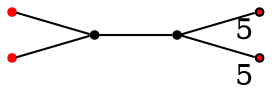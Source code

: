 graph diagram {
node [shape=point,color=black];
rankdir = LR;
subgraph subdiagram {
1 -- 2;
}
{3,4} -- 1;
2 -- {6,5}
3 [color=red];
4 [color=red];
5 [fillcolor=red,xlabel=5];
6 [fillcolor=red,xlabel=5];
}
